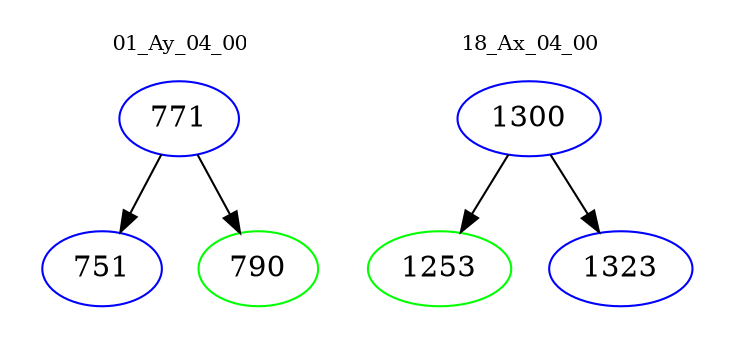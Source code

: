 digraph{
subgraph cluster_0 {
color = white
label = "01_Ay_04_00";
fontsize=10;
T0_771 [label="771", color="blue"]
T0_771 -> T0_751 [color="black"]
T0_751 [label="751", color="blue"]
T0_771 -> T0_790 [color="black"]
T0_790 [label="790", color="green"]
}
subgraph cluster_1 {
color = white
label = "18_Ax_04_00";
fontsize=10;
T1_1300 [label="1300", color="blue"]
T1_1300 -> T1_1253 [color="black"]
T1_1253 [label="1253", color="green"]
T1_1300 -> T1_1323 [color="black"]
T1_1323 [label="1323", color="blue"]
}
}
